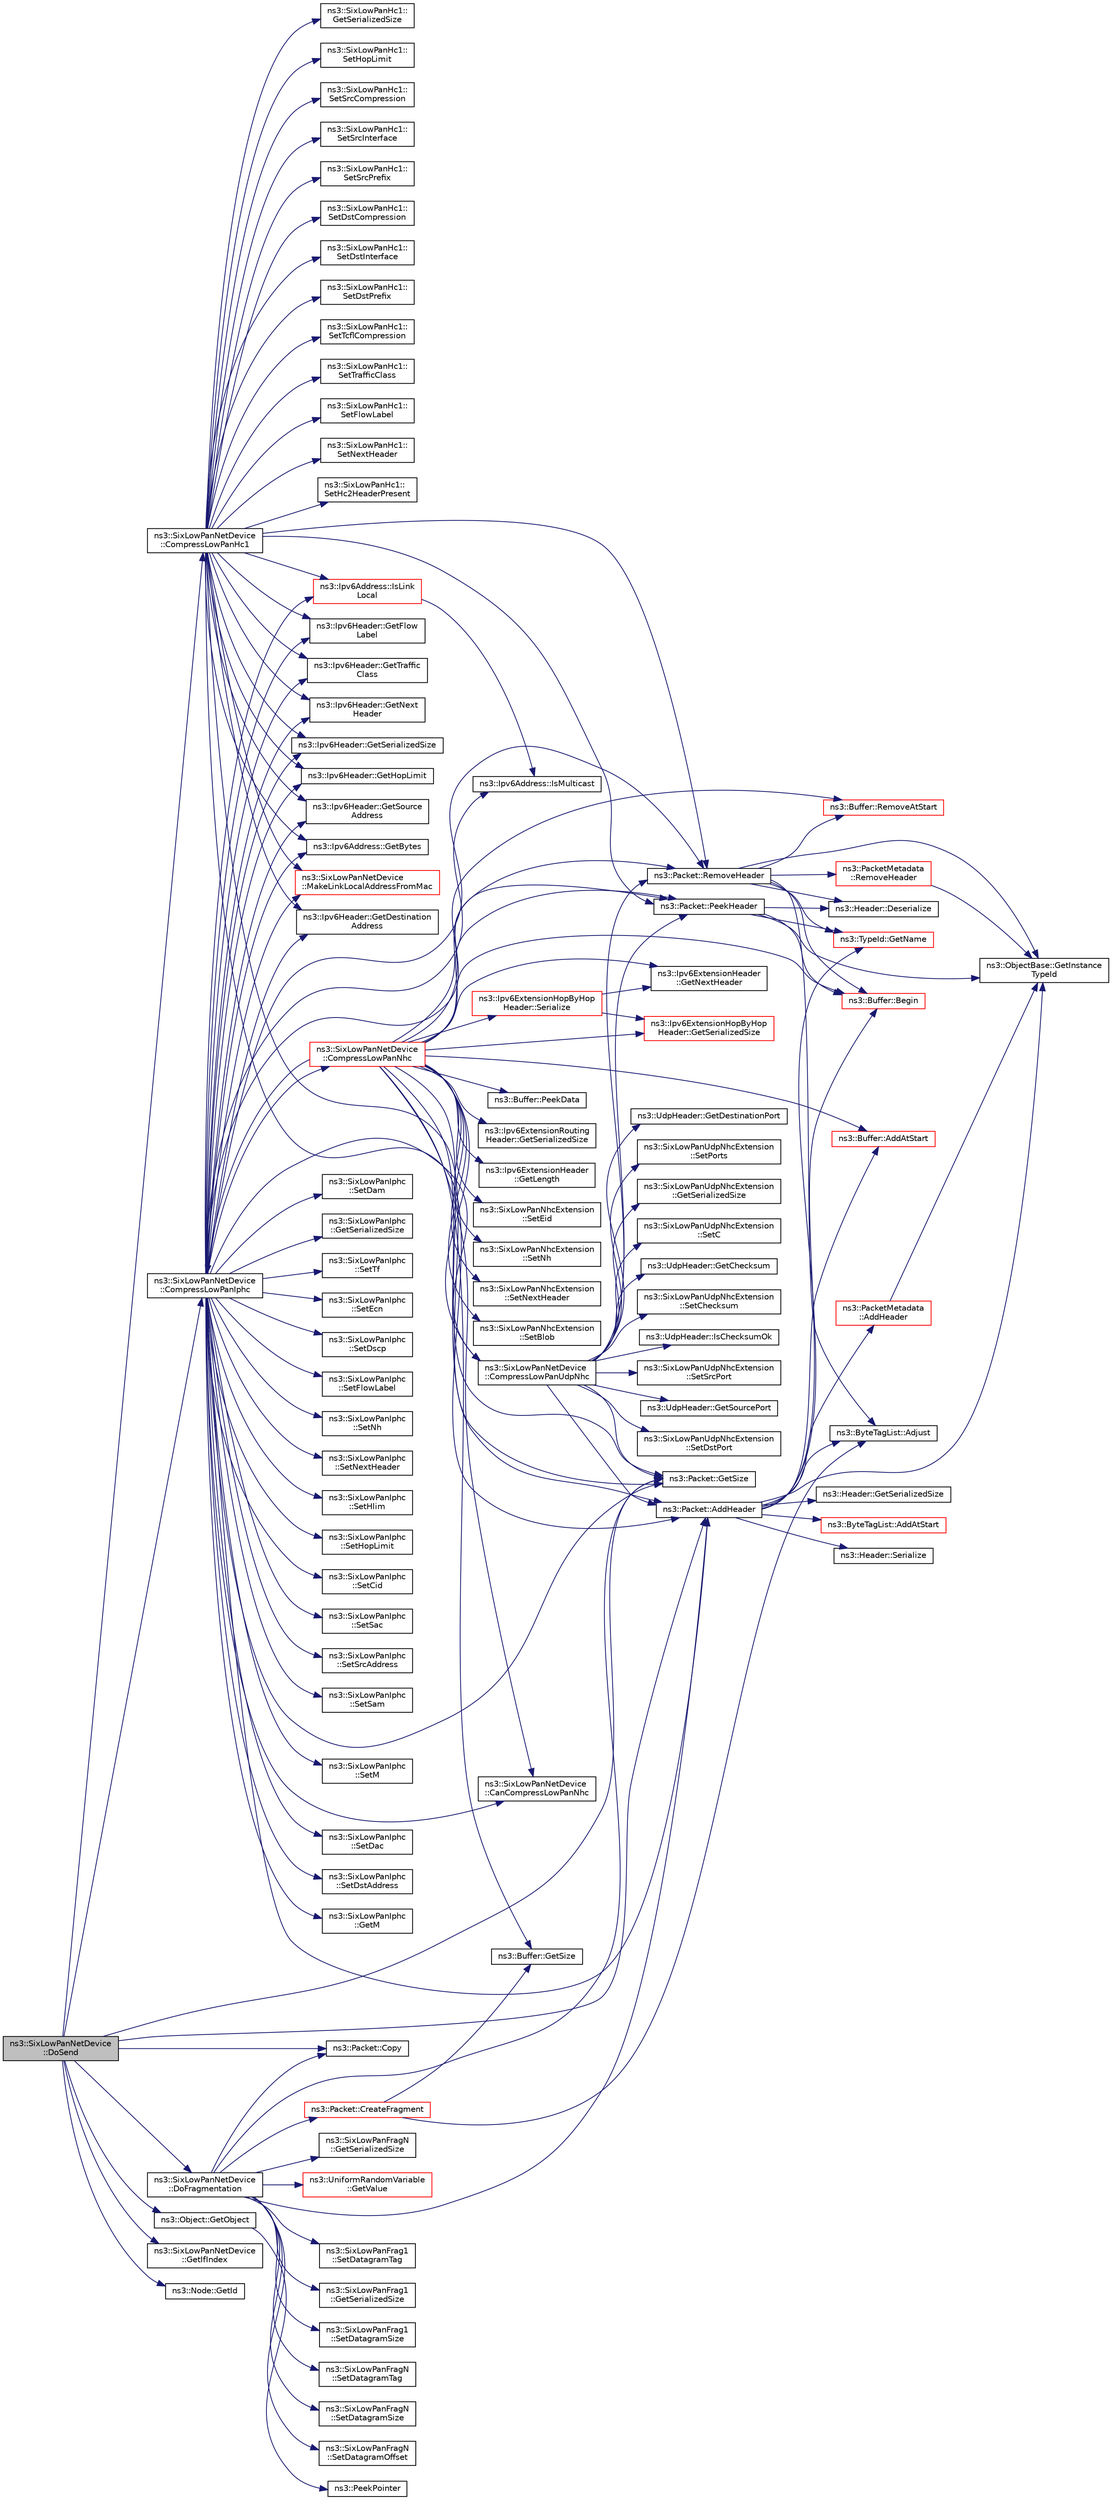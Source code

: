 digraph "ns3::SixLowPanNetDevice::DoSend"
{
  edge [fontname="Helvetica",fontsize="10",labelfontname="Helvetica",labelfontsize="10"];
  node [fontname="Helvetica",fontsize="10",shape=record];
  rankdir="LR";
  Node1 [label="ns3::SixLowPanNetDevice\l::DoSend",height=0.2,width=0.4,color="black", fillcolor="grey75", style="filled", fontcolor="black"];
  Node1 -> Node2 [color="midnightblue",fontsize="10",style="solid"];
  Node2 [label="ns3::Packet::Copy",height=0.2,width=0.4,color="black", fillcolor="white", style="filled",URL="$dd/d7a/classns3_1_1Packet.html#a5d5c70802a5f77fc5f0001e0cfc1898b",tooltip="performs a COW copy of the packet. "];
  Node1 -> Node3 [color="midnightblue",fontsize="10",style="solid"];
  Node3 [label="ns3::Packet::GetSize",height=0.2,width=0.4,color="black", fillcolor="white", style="filled",URL="$dd/d7a/classns3_1_1Packet.html#a462855c9929954d4301a4edfe55f4f1c",tooltip="Returns the the size in bytes of the packet (including the zero-filled initial payload). "];
  Node1 -> Node4 [color="midnightblue",fontsize="10",style="solid"];
  Node4 [label="ns3::SixLowPanNetDevice\l::CompressLowPanIphc",height=0.2,width=0.4,color="black", fillcolor="white", style="filled",URL="$d1/d2b/classns3_1_1SixLowPanNetDevice.html#a67bf1501ba018d90c5bdb442371a3722",tooltip="Compress the headers according to IPHC compression. "];
  Node4 -> Node5 [color="midnightblue",fontsize="10",style="solid"];
  Node5 [label="ns3::Packet::PeekHeader",height=0.2,width=0.4,color="black", fillcolor="white", style="filled",URL="$dd/d7a/classns3_1_1Packet.html#aadc63487bea70945c418f4c3e9b81964",tooltip="Deserialize but does not remove the header from the internal buffer. s This method invokes Header::De..."];
  Node5 -> Node6 [color="midnightblue",fontsize="10",style="solid"];
  Node6 [label="ns3::Header::Deserialize",height=0.2,width=0.4,color="black", fillcolor="white", style="filled",URL="$d6/dae/classns3_1_1Header.html#a78be9400bb66b2a8543606f395ef5396"];
  Node5 -> Node7 [color="midnightblue",fontsize="10",style="solid"];
  Node7 [label="ns3::Buffer::Begin",height=0.2,width=0.4,color="red", fillcolor="white", style="filled",URL="$da/d85/classns3_1_1Buffer.html#a893d4bf50df13e730b6cd0fda91b967f"];
  Node5 -> Node8 [color="midnightblue",fontsize="10",style="solid"];
  Node8 [label="ns3::ObjectBase::GetInstance\lTypeId",height=0.2,width=0.4,color="black", fillcolor="white", style="filled",URL="$d2/dac/classns3_1_1ObjectBase.html#abe5b43a6f5b99a92a4c3122db31f06fb"];
  Node5 -> Node9 [color="midnightblue",fontsize="10",style="solid"];
  Node9 [label="ns3::TypeId::GetName",height=0.2,width=0.4,color="red", fillcolor="white", style="filled",URL="$d6/d11/classns3_1_1TypeId.html#aa3c41c79ae428b3cb396a9c6bb3ef314"];
  Node4 -> Node10 [color="midnightblue",fontsize="10",style="solid"];
  Node10 [label="ns3::Packet::RemoveHeader",height=0.2,width=0.4,color="black", fillcolor="white", style="filled",URL="$dd/d7a/classns3_1_1Packet.html#a0961eccf975d75f902d40956c93ba63e",tooltip="Deserialize and remove the header from the internal buffer. "];
  Node10 -> Node6 [color="midnightblue",fontsize="10",style="solid"];
  Node10 -> Node7 [color="midnightblue",fontsize="10",style="solid"];
  Node10 -> Node8 [color="midnightblue",fontsize="10",style="solid"];
  Node10 -> Node9 [color="midnightblue",fontsize="10",style="solid"];
  Node10 -> Node11 [color="midnightblue",fontsize="10",style="solid"];
  Node11 [label="ns3::Buffer::RemoveAtStart",height=0.2,width=0.4,color="red", fillcolor="white", style="filled",URL="$da/d85/classns3_1_1Buffer.html#adeecbb3e8f518aec6fee0437578ade4b"];
  Node10 -> Node12 [color="midnightblue",fontsize="10",style="solid"];
  Node12 [label="ns3::ByteTagList::Adjust",height=0.2,width=0.4,color="black", fillcolor="white", style="filled",URL="$dd/d64/classns3_1_1ByteTagList.html#a1fec06d7e6daaf8039cf2a148e4090f2"];
  Node10 -> Node13 [color="midnightblue",fontsize="10",style="solid"];
  Node13 [label="ns3::PacketMetadata\l::RemoveHeader",height=0.2,width=0.4,color="red", fillcolor="white", style="filled",URL="$d1/db1/classns3_1_1PacketMetadata.html#afa8a589ec783d4998516d7f39f21242d",tooltip="Remove an header. "];
  Node13 -> Node8 [color="midnightblue",fontsize="10",style="solid"];
  Node4 -> Node14 [color="midnightblue",fontsize="10",style="solid"];
  Node14 [label="ns3::Ipv6Header::GetSerializedSize",height=0.2,width=0.4,color="black", fillcolor="white", style="filled",URL="$d8/d5d/classns3_1_1Ipv6Header.html#a4a0464cd471e0a3923470255af25ddeb",tooltip="Get the serialized size of the packet. "];
  Node4 -> Node15 [color="midnightblue",fontsize="10",style="solid"];
  Node15 [label="ns3::Ipv6Header::GetFlow\lLabel",height=0.2,width=0.4,color="black", fillcolor="white", style="filled",URL="$d8/d5d/classns3_1_1Ipv6Header.html#ab86c3ee5c00743a5da516f90d48432e3",tooltip="Get the \"Flow label\" field. "];
  Node4 -> Node16 [color="midnightblue",fontsize="10",style="solid"];
  Node16 [label="ns3::Ipv6Header::GetTraffic\lClass",height=0.2,width=0.4,color="black", fillcolor="white", style="filled",URL="$d8/d5d/classns3_1_1Ipv6Header.html#a8cf18c5dcde898d450554a3a001e03e4",tooltip="Get the \"Traffic class\" field. "];
  Node4 -> Node17 [color="midnightblue",fontsize="10",style="solid"];
  Node17 [label="ns3::SixLowPanIphc\l::SetTf",height=0.2,width=0.4,color="black", fillcolor="white", style="filled",URL="$d5/dfb/classns3_1_1SixLowPanIphc.html#a5f2c75c1b36a9bc7cc0f884f407c5155",tooltip="Set the TF (Traffic Class, Flow Label) compression. "];
  Node4 -> Node18 [color="midnightblue",fontsize="10",style="solid"];
  Node18 [label="ns3::SixLowPanIphc\l::SetEcn",height=0.2,width=0.4,color="black", fillcolor="white", style="filled",URL="$d5/dfb/classns3_1_1SixLowPanIphc.html#a4d7ef8b867b083a5f70c86847d3924d8",tooltip="Set the ECN (2bits). "];
  Node4 -> Node19 [color="midnightblue",fontsize="10",style="solid"];
  Node19 [label="ns3::SixLowPanIphc\l::SetDscp",height=0.2,width=0.4,color="black", fillcolor="white", style="filled",URL="$d5/dfb/classns3_1_1SixLowPanIphc.html#a587c9d8dad52036e1f8c174d9c60a6c0",tooltip="Set the DSCP (6bits). "];
  Node4 -> Node20 [color="midnightblue",fontsize="10",style="solid"];
  Node20 [label="ns3::SixLowPanIphc\l::SetFlowLabel",height=0.2,width=0.4,color="black", fillcolor="white", style="filled",URL="$d5/dfb/classns3_1_1SixLowPanIphc.html#a53a4bed58a6f97e1953b61a40a3f11da",tooltip="Set the Flow Label (20bits). "];
  Node4 -> Node21 [color="midnightblue",fontsize="10",style="solid"];
  Node21 [label="ns3::Ipv6Header::GetNext\lHeader",height=0.2,width=0.4,color="black", fillcolor="white", style="filled",URL="$d8/d5d/classns3_1_1Ipv6Header.html#a24317958bbf0b77d2c1c6b23d1866e9b",tooltip="Get the next header. "];
  Node4 -> Node22 [color="midnightblue",fontsize="10",style="solid"];
  Node22 [label="ns3::SixLowPanNetDevice\l::CanCompressLowPanNhc",height=0.2,width=0.4,color="black", fillcolor="white", style="filled",URL="$d1/d2b/classns3_1_1SixLowPanNetDevice.html#a44cfa681aaac7a83c160e9cdfc90d7e0",tooltip="Checks if the next header can be compressed using NHC. "];
  Node4 -> Node23 [color="midnightblue",fontsize="10",style="solid"];
  Node23 [label="ns3::SixLowPanIphc\l::SetNh",height=0.2,width=0.4,color="black", fillcolor="white", style="filled",URL="$d5/dfb/classns3_1_1SixLowPanIphc.html#a31ed5379a035e04a1feff5bae285a26d",tooltip="Set the NH (Next Header) compression. "];
  Node4 -> Node24 [color="midnightblue",fontsize="10",style="solid"];
  Node24 [label="ns3::SixLowPanNetDevice\l::CompressLowPanUdpNhc",height=0.2,width=0.4,color="black", fillcolor="white", style="filled",URL="$d1/d2b/classns3_1_1SixLowPanNetDevice.html#aa163cb1c6e2c82e208692f9bae9b5189",tooltip="Compress the headers according to NHC compression. "];
  Node24 -> Node5 [color="midnightblue",fontsize="10",style="solid"];
  Node24 -> Node10 [color="midnightblue",fontsize="10",style="solid"];
  Node24 -> Node25 [color="midnightblue",fontsize="10",style="solid"];
  Node25 [label="ns3::SixLowPanUdpNhcExtension\l::SetC",height=0.2,width=0.4,color="black", fillcolor="white", style="filled",URL="$d1/def/classns3_1_1SixLowPanUdpNhcExtension.html#acf00146657670bf729a25b22fb16a7cf",tooltip="Set the C (Checksum). "];
  Node24 -> Node26 [color="midnightblue",fontsize="10",style="solid"];
  Node26 [label="ns3::UdpHeader::GetChecksum",height=0.2,width=0.4,color="black", fillcolor="white", style="filled",URL="$d3/dc4/classns3_1_1UdpHeader.html#ac603d77ba86b2e0a04ead4510b853ff2",tooltip="Return the checksum (only known after a Deserialize) "];
  Node24 -> Node27 [color="midnightblue",fontsize="10",style="solid"];
  Node27 [label="ns3::SixLowPanUdpNhcExtension\l::SetChecksum",height=0.2,width=0.4,color="black", fillcolor="white", style="filled",URL="$d1/def/classns3_1_1SixLowPanUdpNhcExtension.html#abed42dfdb3164681c2209ad3d4d56fa8",tooltip="Set the Checksum field values. "];
  Node24 -> Node28 [color="midnightblue",fontsize="10",style="solid"];
  Node28 [label="ns3::UdpHeader::IsChecksumOk",height=0.2,width=0.4,color="black", fillcolor="white", style="filled",URL="$d3/dc4/classns3_1_1UdpHeader.html#a58c55682656d4ce7141bbf26bcaf2074",tooltip="Is the UDP checksum correct ? "];
  Node24 -> Node29 [color="midnightblue",fontsize="10",style="solid"];
  Node29 [label="ns3::SixLowPanUdpNhcExtension\l::SetSrcPort",height=0.2,width=0.4,color="black", fillcolor="white", style="filled",URL="$d1/def/classns3_1_1SixLowPanUdpNhcExtension.html#aca13997b0fb72c52e3ca5ea32e5da617",tooltip="Set the Source Port. "];
  Node24 -> Node30 [color="midnightblue",fontsize="10",style="solid"];
  Node30 [label="ns3::UdpHeader::GetSourcePort",height=0.2,width=0.4,color="black", fillcolor="white", style="filled",URL="$d3/dc4/classns3_1_1UdpHeader.html#a997d3bd61676248306f932b270c9f9ce"];
  Node24 -> Node31 [color="midnightblue",fontsize="10",style="solid"];
  Node31 [label="ns3::SixLowPanUdpNhcExtension\l::SetDstPort",height=0.2,width=0.4,color="black", fillcolor="white", style="filled",URL="$d1/def/classns3_1_1SixLowPanUdpNhcExtension.html#ac30f039f69f113a500f82f0d5f7280fd",tooltip="Set the Destination Port. "];
  Node24 -> Node32 [color="midnightblue",fontsize="10",style="solid"];
  Node32 [label="ns3::UdpHeader::GetDestinationPort",height=0.2,width=0.4,color="black", fillcolor="white", style="filled",URL="$d3/dc4/classns3_1_1UdpHeader.html#ab49d614fd7809513ad1962a34f444dd3"];
  Node24 -> Node33 [color="midnightblue",fontsize="10",style="solid"];
  Node33 [label="ns3::SixLowPanUdpNhcExtension\l::SetPorts",height=0.2,width=0.4,color="black", fillcolor="white", style="filled",URL="$d1/def/classns3_1_1SixLowPanUdpNhcExtension.html#a7c8a686962bc5732cf8a6635111cbb49",tooltip="Set the compressed Src and Dst Ports. "];
  Node24 -> Node34 [color="midnightblue",fontsize="10",style="solid"];
  Node34 [label="ns3::SixLowPanUdpNhcExtension\l::GetSerializedSize",height=0.2,width=0.4,color="black", fillcolor="white", style="filled",URL="$d1/def/classns3_1_1SixLowPanUdpNhcExtension.html#a81b268ac04f2bac21429d375eee519fd",tooltip="Get the serialized size of the packet. "];
  Node24 -> Node3 [color="midnightblue",fontsize="10",style="solid"];
  Node24 -> Node35 [color="midnightblue",fontsize="10",style="solid"];
  Node35 [label="ns3::Packet::AddHeader",height=0.2,width=0.4,color="black", fillcolor="white", style="filled",URL="$dd/d7a/classns3_1_1Packet.html#a465108c595a0bc592095cbcab1832ed8",tooltip="Add header to this packet. "];
  Node35 -> Node36 [color="midnightblue",fontsize="10",style="solid"];
  Node36 [label="ns3::Header::GetSerializedSize",height=0.2,width=0.4,color="black", fillcolor="white", style="filled",URL="$d6/dae/classns3_1_1Header.html#a6ef0497eabc1b1fb0ad42738eb73f934"];
  Node35 -> Node8 [color="midnightblue",fontsize="10",style="solid"];
  Node35 -> Node9 [color="midnightblue",fontsize="10",style="solid"];
  Node35 -> Node37 [color="midnightblue",fontsize="10",style="solid"];
  Node37 [label="ns3::Buffer::AddAtStart",height=0.2,width=0.4,color="red", fillcolor="white", style="filled",URL="$da/d85/classns3_1_1Buffer.html#a8abd8164c3671d3dadc98fc66fade7b1"];
  Node35 -> Node12 [color="midnightblue",fontsize="10",style="solid"];
  Node35 -> Node38 [color="midnightblue",fontsize="10",style="solid"];
  Node38 [label="ns3::ByteTagList::AddAtStart",height=0.2,width=0.4,color="red", fillcolor="white", style="filled",URL="$dd/d64/classns3_1_1ByteTagList.html#acb4563fbe4299c55af41ba7a166b71d5"];
  Node35 -> Node39 [color="midnightblue",fontsize="10",style="solid"];
  Node39 [label="ns3::Header::Serialize",height=0.2,width=0.4,color="black", fillcolor="white", style="filled",URL="$d6/dae/classns3_1_1Header.html#afb61f1aac69ff8349a6bfe521fab5404"];
  Node35 -> Node7 [color="midnightblue",fontsize="10",style="solid"];
  Node35 -> Node40 [color="midnightblue",fontsize="10",style="solid"];
  Node40 [label="ns3::PacketMetadata\l::AddHeader",height=0.2,width=0.4,color="red", fillcolor="white", style="filled",URL="$d1/db1/classns3_1_1PacketMetadata.html#abdce736c4c5f647242f0808c0d2f9249",tooltip="Add an header. "];
  Node40 -> Node8 [color="midnightblue",fontsize="10",style="solid"];
  Node4 -> Node41 [color="midnightblue",fontsize="10",style="solid"];
  Node41 [label="ns3::SixLowPanNetDevice\l::CompressLowPanNhc",height=0.2,width=0.4,color="red", fillcolor="white", style="filled",URL="$d1/d2b/classns3_1_1SixLowPanNetDevice.html#a41d34fd1612e7e6911614fadfef6ab67",tooltip="Compress the headers according to NHC compression. "];
  Node41 -> Node5 [color="midnightblue",fontsize="10",style="solid"];
  Node41 -> Node42 [color="midnightblue",fontsize="10",style="solid"];
  Node42 [label="ns3::Ipv6ExtensionHeader\l::GetLength",height=0.2,width=0.4,color="black", fillcolor="white", style="filled",URL="$d5/d0e/classns3_1_1Ipv6ExtensionHeader.html#ad842fe3ba452c35e994a899530295ff4",tooltip="Get the length of the extension. "];
  Node41 -> Node10 [color="midnightblue",fontsize="10",style="solid"];
  Node41 -> Node43 [color="midnightblue",fontsize="10",style="solid"];
  Node43 [label="ns3::SixLowPanNhcExtension\l::SetEid",height=0.2,width=0.4,color="black", fillcolor="white", style="filled",URL="$d5/d62/classns3_1_1SixLowPanNhcExtension.html#a887f5097f7295afba7154991a6864c37",tooltip="Set the Extension Header Type. "];
  Node41 -> Node44 [color="midnightblue",fontsize="10",style="solid"];
  Node44 [label="ns3::Ipv6ExtensionHeader\l::GetNextHeader",height=0.2,width=0.4,color="black", fillcolor="white", style="filled",URL="$d5/d0e/classns3_1_1Ipv6ExtensionHeader.html#a8bcd0646a2fe4c335270fc1d9d336324",tooltip="Get the next header. "];
  Node41 -> Node22 [color="midnightblue",fontsize="10",style="solid"];
  Node41 -> Node45 [color="midnightblue",fontsize="10",style="solid"];
  Node45 [label="ns3::SixLowPanNhcExtension\l::SetNh",height=0.2,width=0.4,color="black", fillcolor="white", style="filled",URL="$d5/d62/classns3_1_1SixLowPanNhcExtension.html#a7c261811b9ae48647c20a0ed8ee71e20",tooltip="Set the NH field values. "];
  Node41 -> Node24 [color="midnightblue",fontsize="10",style="solid"];
  Node41 -> Node4 [color="midnightblue",fontsize="10",style="solid"];
  Node41 -> Node46 [color="midnightblue",fontsize="10",style="solid"];
  Node46 [label="ns3::SixLowPanNhcExtension\l::SetNextHeader",height=0.2,width=0.4,color="black", fillcolor="white", style="filled",URL="$d5/d62/classns3_1_1SixLowPanNhcExtension.html#ae7dbfb5952b95c5e16d751354aa8c1c4",tooltip="Set the Next Header field values. "];
  Node41 -> Node47 [color="midnightblue",fontsize="10",style="solid"];
  Node47 [label="ns3::Ipv6ExtensionHopByHop\lHeader::GetSerializedSize",height=0.2,width=0.4,color="red", fillcolor="white", style="filled",URL="$d7/d39/classns3_1_1Ipv6ExtensionHopByHopHeader.html#a796967bac361ede79accbdc0e8c41f3f",tooltip="Get the serialized size of the packet. "];
  Node41 -> Node37 [color="midnightblue",fontsize="10",style="solid"];
  Node41 -> Node48 [color="midnightblue",fontsize="10",style="solid"];
  Node48 [label="ns3::Ipv6ExtensionHopByHop\lHeader::Serialize",height=0.2,width=0.4,color="red", fillcolor="white", style="filled",URL="$d7/d39/classns3_1_1Ipv6ExtensionHopByHopHeader.html#aea3c87fde9d6ba5375838cbe3275361b",tooltip="Serialize the packet. "];
  Node48 -> Node44 [color="midnightblue",fontsize="10",style="solid"];
  Node48 -> Node47 [color="midnightblue",fontsize="10",style="solid"];
  Node41 -> Node7 [color="midnightblue",fontsize="10",style="solid"];
  Node41 -> Node11 [color="midnightblue",fontsize="10",style="solid"];
  Node41 -> Node49 [color="midnightblue",fontsize="10",style="solid"];
  Node49 [label="ns3::Buffer::GetSize",height=0.2,width=0.4,color="black", fillcolor="white", style="filled",URL="$da/d85/classns3_1_1Buffer.html#a3047b8f2dad303c6370695122f1884f0"];
  Node41 -> Node50 [color="midnightblue",fontsize="10",style="solid"];
  Node50 [label="ns3::SixLowPanNhcExtension\l::SetBlob",height=0.2,width=0.4,color="black", fillcolor="white", style="filled",URL="$d5/d62/classns3_1_1SixLowPanNhcExtension.html#ab755b0e76375beba7f56b29ee56c6ad6",tooltip="Set the option header data blob. "];
  Node41 -> Node51 [color="midnightblue",fontsize="10",style="solid"];
  Node51 [label="ns3::Buffer::PeekData",height=0.2,width=0.4,color="black", fillcolor="white", style="filled",URL="$da/d85/classns3_1_1Buffer.html#a07800b41f95ec9c5bfdfae624b9351b0"];
  Node41 -> Node52 [color="midnightblue",fontsize="10",style="solid"];
  Node52 [label="ns3::Ipv6ExtensionRouting\lHeader::GetSerializedSize",height=0.2,width=0.4,color="black", fillcolor="white", style="filled",URL="$d6/d67/classns3_1_1Ipv6ExtensionRoutingHeader.html#af5b8d368c6a545a95700115686a99e33",tooltip="Get the serialized size of the packet. "];
  Node41 -> Node3 [color="midnightblue",fontsize="10",style="solid"];
  Node41 -> Node35 [color="midnightblue",fontsize="10",style="solid"];
  Node4 -> Node53 [color="midnightblue",fontsize="10",style="solid"];
  Node53 [label="ns3::SixLowPanIphc\l::SetNextHeader",height=0.2,width=0.4,color="black", fillcolor="white", style="filled",URL="$d5/dfb/classns3_1_1SixLowPanIphc.html#a02ab2cc846b2a6391e53bb062162be32",tooltip="Set the Next Header field. "];
  Node4 -> Node54 [color="midnightblue",fontsize="10",style="solid"];
  Node54 [label="ns3::Ipv6Header::GetHopLimit",height=0.2,width=0.4,color="black", fillcolor="white", style="filled",URL="$d8/d5d/classns3_1_1Ipv6Header.html#adf9e577228bd7dca1e1192514b8ba8ab",tooltip="Get the \"Hop limit\" field (TTL). "];
  Node4 -> Node55 [color="midnightblue",fontsize="10",style="solid"];
  Node55 [label="ns3::SixLowPanIphc\l::SetHlim",height=0.2,width=0.4,color="black", fillcolor="white", style="filled",URL="$d5/dfb/classns3_1_1SixLowPanIphc.html#a0d5a1956b408d48feea291f2d80bf71e",tooltip="Set the HLIM (Hop Limit) compression. "];
  Node4 -> Node56 [color="midnightblue",fontsize="10",style="solid"];
  Node56 [label="ns3::SixLowPanIphc\l::SetHopLimit",height=0.2,width=0.4,color="black", fillcolor="white", style="filled",URL="$d5/dfb/classns3_1_1SixLowPanIphc.html#afb167197fbe12d8e8ab65c7266d8dc10",tooltip="Set the Hop Limit field. "];
  Node4 -> Node57 [color="midnightblue",fontsize="10",style="solid"];
  Node57 [label="ns3::SixLowPanIphc\l::SetCid",height=0.2,width=0.4,color="black", fillcolor="white", style="filled",URL="$d5/dfb/classns3_1_1SixLowPanIphc.html#a75682e2991c0fdb6587e8d2bc79a5beb",tooltip="Set the CID (Context Identifier Extension) compression. "];
  Node4 -> Node58 [color="midnightblue",fontsize="10",style="solid"];
  Node58 [label="ns3::SixLowPanIphc\l::SetSac",height=0.2,width=0.4,color="black", fillcolor="white", style="filled",URL="$d5/dfb/classns3_1_1SixLowPanIphc.html#a9255e8785353902d7c88f6cf6b129577",tooltip="Set the SAC (Source Address Compression) compression. "];
  Node4 -> Node59 [color="midnightblue",fontsize="10",style="solid"];
  Node59 [label="ns3::Ipv6Header::GetSource\lAddress",height=0.2,width=0.4,color="black", fillcolor="white", style="filled",URL="$d8/d5d/classns3_1_1Ipv6Header.html#ae7b5116d81c8113fad228d799f5554c3",tooltip="Get the \"Source address\" field. "];
  Node4 -> Node60 [color="midnightblue",fontsize="10",style="solid"];
  Node60 [label="ns3::Ipv6Address::GetBytes",height=0.2,width=0.4,color="black", fillcolor="white", style="filled",URL="$d5/de6/classns3_1_1Ipv6Address.html#ab0584d5f11901b3a560be98afe358648",tooltip="Get the bytes corresponding to the address. "];
  Node4 -> Node61 [color="midnightblue",fontsize="10",style="solid"];
  Node61 [label="ns3::SixLowPanIphc\l::SetSrcAddress",height=0.2,width=0.4,color="black", fillcolor="white", style="filled",URL="$d5/dfb/classns3_1_1SixLowPanIphc.html#a55a9b41710bac0706ae61d6770b78e98",tooltip="Set the Source Address. "];
  Node4 -> Node62 [color="midnightblue",fontsize="10",style="solid"];
  Node62 [label="ns3::SixLowPanNetDevice\l::MakeLinkLocalAddressFromMac",height=0.2,width=0.4,color="red", fillcolor="white", style="filled",URL="$d1/d2b/classns3_1_1SixLowPanNetDevice.html#acf66b0ff019d0f1b88212d452044696e",tooltip="Make a link-local address from a MAC address. "];
  Node4 -> Node63 [color="midnightblue",fontsize="10",style="solid"];
  Node63 [label="ns3::SixLowPanIphc\l::SetSam",height=0.2,width=0.4,color="black", fillcolor="white", style="filled",URL="$d5/dfb/classns3_1_1SixLowPanIphc.html#a2dda923b3bd6ed04869c0ad8c861aea8",tooltip="Set the SAM (Source Address Mode) compression. "];
  Node4 -> Node64 [color="midnightblue",fontsize="10",style="solid"];
  Node64 [label="ns3::Ipv6Address::IsLink\lLocal",height=0.2,width=0.4,color="red", fillcolor="white", style="filled",URL="$d5/de6/classns3_1_1Ipv6Address.html#a881c3e796e2afdbd49b2ec630ada1126",tooltip="If the IPv6 address is a link-local address (fe80::/64). "];
  Node64 -> Node65 [color="midnightblue",fontsize="10",style="solid"];
  Node65 [label="ns3::Ipv6Address::IsMulticast",height=0.2,width=0.4,color="black", fillcolor="white", style="filled",URL="$d5/de6/classns3_1_1Ipv6Address.html#a0657bb007d3c5618f3f6000b5054df72",tooltip="If the IPv6 address is multicast (ff00::/8). "];
  Node4 -> Node66 [color="midnightblue",fontsize="10",style="solid"];
  Node66 [label="ns3::Ipv6Header::GetDestination\lAddress",height=0.2,width=0.4,color="black", fillcolor="white", style="filled",URL="$d8/d5d/classns3_1_1Ipv6Header.html#a472309d4a08c9fea54092346ba7beca4",tooltip="Get the \"Destination address\" field. "];
  Node4 -> Node65 [color="midnightblue",fontsize="10",style="solid"];
  Node4 -> Node67 [color="midnightblue",fontsize="10",style="solid"];
  Node67 [label="ns3::SixLowPanIphc\l::SetM",height=0.2,width=0.4,color="black", fillcolor="white", style="filled",URL="$d5/dfb/classns3_1_1SixLowPanIphc.html#ad9e3313e47f0ae06e3fd0154a8bb25e5",tooltip="Set the M (Multicast) compression. "];
  Node4 -> Node68 [color="midnightblue",fontsize="10",style="solid"];
  Node68 [label="ns3::SixLowPanIphc\l::SetDac",height=0.2,width=0.4,color="black", fillcolor="white", style="filled",URL="$d5/dfb/classns3_1_1SixLowPanIphc.html#affc529a56bcd48d931621082f7c25ee8",tooltip="Set the DAC (Destination Address Compression) compression. "];
  Node4 -> Node69 [color="midnightblue",fontsize="10",style="solid"];
  Node69 [label="ns3::SixLowPanIphc\l::SetDstAddress",height=0.2,width=0.4,color="black", fillcolor="white", style="filled",URL="$d5/dfb/classns3_1_1SixLowPanIphc.html#a9b3fafea4028bc8f41074aae87e96686",tooltip="Set the Destination Address. "];
  Node4 -> Node70 [color="midnightblue",fontsize="10",style="solid"];
  Node70 [label="ns3::SixLowPanIphc\l::GetM",height=0.2,width=0.4,color="black", fillcolor="white", style="filled",URL="$d5/dfb/classns3_1_1SixLowPanIphc.html#a455f933ce0a59e0d40281b72cd22d19e",tooltip="Get the M (Multicast) compression. "];
  Node4 -> Node71 [color="midnightblue",fontsize="10",style="solid"];
  Node71 [label="ns3::SixLowPanIphc\l::SetDam",height=0.2,width=0.4,color="black", fillcolor="white", style="filled",URL="$d5/dfb/classns3_1_1SixLowPanIphc.html#a749a58e326a0b383ad14082c1a2a83cb",tooltip="Set the DAM (Destination Address Mode) compression. "];
  Node4 -> Node72 [color="midnightblue",fontsize="10",style="solid"];
  Node72 [label="ns3::SixLowPanIphc\l::GetSerializedSize",height=0.2,width=0.4,color="black", fillcolor="white", style="filled",URL="$d5/dfb/classns3_1_1SixLowPanIphc.html#ac89147a290ccad52b27d0811b8a9b687",tooltip="Get the serialized size of the packet. "];
  Node4 -> Node3 [color="midnightblue",fontsize="10",style="solid"];
  Node4 -> Node35 [color="midnightblue",fontsize="10",style="solid"];
  Node1 -> Node73 [color="midnightblue",fontsize="10",style="solid"];
  Node73 [label="ns3::SixLowPanNetDevice\l::CompressLowPanHc1",height=0.2,width=0.4,color="black", fillcolor="white", style="filled",URL="$d1/d2b/classns3_1_1SixLowPanNetDevice.html#a0e1957fbfb793cd011b4b3f89c550b8f",tooltip="Compress the headers according to HC1 compression. "];
  Node73 -> Node5 [color="midnightblue",fontsize="10",style="solid"];
  Node73 -> Node10 [color="midnightblue",fontsize="10",style="solid"];
  Node73 -> Node14 [color="midnightblue",fontsize="10",style="solid"];
  Node73 -> Node74 [color="midnightblue",fontsize="10",style="solid"];
  Node74 [label="ns3::SixLowPanHc1::\lSetHopLimit",height=0.2,width=0.4,color="black", fillcolor="white", style="filled",URL="$d5/d28/classns3_1_1SixLowPanHc1.html#a27e892a7e5771a90ee2aeb2d13fac018",tooltip="Set the \"Hop limit\" field (TTL). "];
  Node73 -> Node54 [color="midnightblue",fontsize="10",style="solid"];
  Node73 -> Node59 [color="midnightblue",fontsize="10",style="solid"];
  Node73 -> Node60 [color="midnightblue",fontsize="10",style="solid"];
  Node73 -> Node62 [color="midnightblue",fontsize="10",style="solid"];
  Node73 -> Node64 [color="midnightblue",fontsize="10",style="solid"];
  Node73 -> Node75 [color="midnightblue",fontsize="10",style="solid"];
  Node75 [label="ns3::SixLowPanHc1::\lSetSrcCompression",height=0.2,width=0.4,color="black", fillcolor="white", style="filled",URL="$d5/d28/classns3_1_1SixLowPanHc1.html#a737b8f042d16276710557aeb642f7b45",tooltip="Set Source Compression type. "];
  Node73 -> Node76 [color="midnightblue",fontsize="10",style="solid"];
  Node76 [label="ns3::SixLowPanHc1::\lSetSrcInterface",height=0.2,width=0.4,color="black", fillcolor="white", style="filled",URL="$d5/d28/classns3_1_1SixLowPanHc1.html#ae5a3c0fd0262fcee25190327257cbce2",tooltip="Set the source interface. "];
  Node73 -> Node77 [color="midnightblue",fontsize="10",style="solid"];
  Node77 [label="ns3::SixLowPanHc1::\lSetSrcPrefix",height=0.2,width=0.4,color="black", fillcolor="white", style="filled",URL="$d5/d28/classns3_1_1SixLowPanHc1.html#ad8d77ab36835231c33ceb640e4d12cad",tooltip="Set the source prefix. "];
  Node73 -> Node66 [color="midnightblue",fontsize="10",style="solid"];
  Node73 -> Node78 [color="midnightblue",fontsize="10",style="solid"];
  Node78 [label="ns3::SixLowPanHc1::\lSetDstCompression",height=0.2,width=0.4,color="black", fillcolor="white", style="filled",URL="$d5/d28/classns3_1_1SixLowPanHc1.html#a17c19e74c7154be39972d49a6c9c5969",tooltip="Set Destination Compression type. "];
  Node73 -> Node79 [color="midnightblue",fontsize="10",style="solid"];
  Node79 [label="ns3::SixLowPanHc1::\lSetDstInterface",height=0.2,width=0.4,color="black", fillcolor="white", style="filled",URL="$d5/d28/classns3_1_1SixLowPanHc1.html#a82d85e05c00aeec9f53fb6e8e05eadd9",tooltip="Set the destination interface. "];
  Node73 -> Node80 [color="midnightblue",fontsize="10",style="solid"];
  Node80 [label="ns3::SixLowPanHc1::\lSetDstPrefix",height=0.2,width=0.4,color="black", fillcolor="white", style="filled",URL="$d5/d28/classns3_1_1SixLowPanHc1.html#a8bcaab8d2b24bb5fcc4d604e04a1f82c",tooltip="Set the destination prefix. "];
  Node73 -> Node15 [color="midnightblue",fontsize="10",style="solid"];
  Node73 -> Node16 [color="midnightblue",fontsize="10",style="solid"];
  Node73 -> Node81 [color="midnightblue",fontsize="10",style="solid"];
  Node81 [label="ns3::SixLowPanHc1::\lSetTcflCompression",height=0.2,width=0.4,color="black", fillcolor="white", style="filled",URL="$d5/d28/classns3_1_1SixLowPanHc1.html#a083ea242d5dabba51a849372506a7072",tooltip="Set the Traffic Class and Flow Labels as compressed. "];
  Node73 -> Node82 [color="midnightblue",fontsize="10",style="solid"];
  Node82 [label="ns3::SixLowPanHc1::\lSetTrafficClass",height=0.2,width=0.4,color="black", fillcolor="white", style="filled",URL="$d5/d28/classns3_1_1SixLowPanHc1.html#a1aa11c4f77fd0155aa4c87bce21a5804",tooltip="Set the Traffic Class value. "];
  Node73 -> Node83 [color="midnightblue",fontsize="10",style="solid"];
  Node83 [label="ns3::SixLowPanHc1::\lSetFlowLabel",height=0.2,width=0.4,color="black", fillcolor="white", style="filled",URL="$d5/d28/classns3_1_1SixLowPanHc1.html#a1496fec8f63ef4946b487c5436623012",tooltip="Set the Flow Label value. "];
  Node73 -> Node21 [color="midnightblue",fontsize="10",style="solid"];
  Node73 -> Node84 [color="midnightblue",fontsize="10",style="solid"];
  Node84 [label="ns3::SixLowPanHc1::\lSetNextHeader",height=0.2,width=0.4,color="black", fillcolor="white", style="filled",URL="$d5/d28/classns3_1_1SixLowPanHc1.html#a5c1b77d31f19fb3641edf1e072b368d5",tooltip="Set the Next Header value. "];
  Node73 -> Node85 [color="midnightblue",fontsize="10",style="solid"];
  Node85 [label="ns3::SixLowPanHc1::\lSetHc2HeaderPresent",height=0.2,width=0.4,color="black", fillcolor="white", style="filled",URL="$d5/d28/classns3_1_1SixLowPanHc1.html#a4804125c82273c99a58c18347ade5f41",tooltip="Set the next header a HC2 compressed header. "];
  Node73 -> Node86 [color="midnightblue",fontsize="10",style="solid"];
  Node86 [label="ns3::SixLowPanHc1::\lGetSerializedSize",height=0.2,width=0.4,color="black", fillcolor="white", style="filled",URL="$d5/d28/classns3_1_1SixLowPanHc1.html#afe77409c9adf120e4562da80bf8c0fb1",tooltip="Get the serialized size of the packet. "];
  Node73 -> Node3 [color="midnightblue",fontsize="10",style="solid"];
  Node73 -> Node35 [color="midnightblue",fontsize="10",style="solid"];
  Node1 -> Node35 [color="midnightblue",fontsize="10",style="solid"];
  Node1 -> Node87 [color="midnightblue",fontsize="10",style="solid"];
  Node87 [label="ns3::SixLowPanNetDevice\l::DoFragmentation",height=0.2,width=0.4,color="black", fillcolor="white", style="filled",URL="$d1/d2b/classns3_1_1SixLowPanNetDevice.html#a88e96024b9eb0c0184c9c1ef26e3aa16",tooltip="Performs a packet fragmentation. "];
  Node87 -> Node2 [color="midnightblue",fontsize="10",style="solid"];
  Node87 -> Node3 [color="midnightblue",fontsize="10",style="solid"];
  Node87 -> Node88 [color="midnightblue",fontsize="10",style="solid"];
  Node88 [label="ns3::UniformRandomVariable\l::GetValue",height=0.2,width=0.4,color="red", fillcolor="white", style="filled",URL="$d0/d5b/classns3_1_1UniformRandomVariable.html#a03822d8c86ac51e9aa83bbc73041386b",tooltip="Get the next random value, as a double in the specified range . "];
  Node87 -> Node89 [color="midnightblue",fontsize="10",style="solid"];
  Node89 [label="ns3::SixLowPanFrag1\l::SetDatagramTag",height=0.2,width=0.4,color="black", fillcolor="white", style="filled",URL="$d7/d40/classns3_1_1SixLowPanFrag1.html#a52e5658907fdad50cd4fb0a6b708709c",tooltip="Set the datagram tag. "];
  Node87 -> Node90 [color="midnightblue",fontsize="10",style="solid"];
  Node90 [label="ns3::SixLowPanFrag1\l::GetSerializedSize",height=0.2,width=0.4,color="black", fillcolor="white", style="filled",URL="$d7/d40/classns3_1_1SixLowPanFrag1.html#a30bd2c4c1cc6e01ebf68a4cd93971169",tooltip="Get the serialized size of the packet. "];
  Node87 -> Node91 [color="midnightblue",fontsize="10",style="solid"];
  Node91 [label="ns3::SixLowPanFrag1\l::SetDatagramSize",height=0.2,width=0.4,color="black", fillcolor="white", style="filled",URL="$d7/d40/classns3_1_1SixLowPanFrag1.html#a418bc430f0c843f26f7fd98a82bdec15",tooltip="Set the datagram size. "];
  Node87 -> Node92 [color="midnightblue",fontsize="10",style="solid"];
  Node92 [label="ns3::Packet::CreateFragment",height=0.2,width=0.4,color="red", fillcolor="white", style="filled",URL="$dd/d7a/classns3_1_1Packet.html#a16f6113606b355b2b346e2245fa2a3d0",tooltip="Create a new packet which contains a fragment of the original packet. "];
  Node92 -> Node12 [color="midnightblue",fontsize="10",style="solid"];
  Node92 -> Node49 [color="midnightblue",fontsize="10",style="solid"];
  Node87 -> Node35 [color="midnightblue",fontsize="10",style="solid"];
  Node87 -> Node93 [color="midnightblue",fontsize="10",style="solid"];
  Node93 [label="ns3::SixLowPanFragN\l::SetDatagramTag",height=0.2,width=0.4,color="black", fillcolor="white", style="filled",URL="$dc/da8/classns3_1_1SixLowPanFragN.html#a82dc6e069e6aafd902ef9382fdc9579e",tooltip="Set the datagram tag. "];
  Node87 -> Node94 [color="midnightblue",fontsize="10",style="solid"];
  Node94 [label="ns3::SixLowPanFragN\l::SetDatagramSize",height=0.2,width=0.4,color="black", fillcolor="white", style="filled",URL="$dc/da8/classns3_1_1SixLowPanFragN.html#a4e498eedb40e7c1b87f6086041dee54e",tooltip="Set the datagram size. "];
  Node87 -> Node95 [color="midnightblue",fontsize="10",style="solid"];
  Node95 [label="ns3::SixLowPanFragN\l::SetDatagramOffset",height=0.2,width=0.4,color="black", fillcolor="white", style="filled",URL="$dc/da8/classns3_1_1SixLowPanFragN.html#aa74eb5f6bdf7979dcbeff9155207a4d2",tooltip="Set the datagram offset. "];
  Node87 -> Node96 [color="midnightblue",fontsize="10",style="solid"];
  Node96 [label="ns3::SixLowPanFragN\l::GetSerializedSize",height=0.2,width=0.4,color="black", fillcolor="white", style="filled",URL="$dc/da8/classns3_1_1SixLowPanFragN.html#a9ad0af065517271c3892b7535b9b0066",tooltip="Get the serialized size of the packet. "];
  Node1 -> Node97 [color="midnightblue",fontsize="10",style="solid"];
  Node97 [label="ns3::Object::GetObject",height=0.2,width=0.4,color="black", fillcolor="white", style="filled",URL="$d9/d77/classns3_1_1Object.html#a13e18c00017096c8381eb651d5bd0783"];
  Node97 -> Node98 [color="midnightblue",fontsize="10",style="solid"];
  Node98 [label="ns3::PeekPointer",height=0.2,width=0.4,color="black", fillcolor="white", style="filled",URL="$d7/d2e/namespacens3.html#af2a7557fe9afdd98d8f6f8f6e412cf5a"];
  Node1 -> Node99 [color="midnightblue",fontsize="10",style="solid"];
  Node99 [label="ns3::SixLowPanNetDevice\l::GetIfIndex",height=0.2,width=0.4,color="black", fillcolor="white", style="filled",URL="$d1/d2b/classns3_1_1SixLowPanNetDevice.html#a48cd7b76a59b506df8d8a7d8604f66b3"];
  Node1 -> Node100 [color="midnightblue",fontsize="10",style="solid"];
  Node100 [label="ns3::Node::GetId",height=0.2,width=0.4,color="black", fillcolor="white", style="filled",URL="$dd/ded/classns3_1_1Node.html#aaf49b64a843565ce3812326313b370ac"];
}
